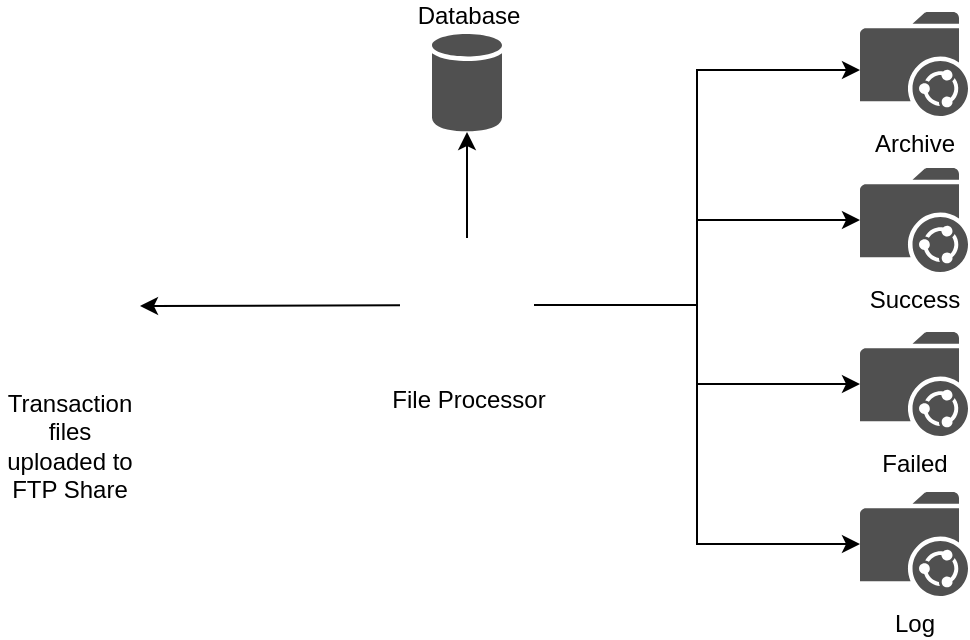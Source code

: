 <mxfile version="13.6.2" type="device"><diagram id="y9-9rA6wiaJ6Wq-xyyBf" name="Page-2"><mxGraphModel dx="868" dy="441" grid="1" gridSize="10" guides="1" tooltips="1" connect="1" arrows="1" fold="1" page="1" pageScale="1" pageWidth="850" pageHeight="1100" math="0" shadow="0"><root><mxCell id="COMJyhed_R-t3MISR6bb-0"/><mxCell id="COMJyhed_R-t3MISR6bb-1" parent="COMJyhed_R-t3MISR6bb-0"/><mxCell id="COMJyhed_R-t3MISR6bb-12" value="" style="edgeStyle=orthogonalEdgeStyle;rounded=0;orthogonalLoop=1;jettySize=auto;html=1;" edge="1" parent="COMJyhed_R-t3MISR6bb-1" source="COMJyhed_R-t3MISR6bb-5" target="COMJyhed_R-t3MISR6bb-8"><mxGeometry relative="1" as="geometry"/></mxCell><mxCell id="COMJyhed_R-t3MISR6bb-5" value="File Processor" style="shape=image;html=1;verticalAlign=top;verticalLabelPosition=bottom;labelBackgroundColor=#ffffff;imageAspect=0;aspect=fixed;image=https://cdn2.iconfinder.com/data/icons/ecqlipse2/FILE---BATCH.png" vertex="1" parent="COMJyhed_R-t3MISR6bb-1"><mxGeometry x="330" y="193" width="67" height="67" as="geometry"/></mxCell><mxCell id="COMJyhed_R-t3MISR6bb-6" value="Archive" style="pointerEvents=1;shadow=0;dashed=0;html=1;strokeColor=none;fillColor=#505050;labelPosition=center;verticalLabelPosition=bottom;verticalAlign=top;outlineConnect=0;align=center;shape=mxgraph.office.concepts.folder_shared;" vertex="1" parent="COMJyhed_R-t3MISR6bb-1"><mxGeometry x="560" y="80" width="54" height="52" as="geometry"/></mxCell><mxCell id="COMJyhed_R-t3MISR6bb-7" value="Transaction files uploaded to FTP Share" style="shape=image;html=1;verticalAlign=top;verticalLabelPosition=bottom;labelBackgroundColor=#ffffff;imageAspect=0;aspect=fixed;image=https://cdn2.iconfinder.com/data/icons/whcompare-servers-web-hosting/50/sftp-128.png;whiteSpace=wrap;" vertex="1" parent="COMJyhed_R-t3MISR6bb-1"><mxGeometry x="130" y="192" width="70" height="70" as="geometry"/></mxCell><mxCell id="COMJyhed_R-t3MISR6bb-8" value="Database" style="shadow=0;dashed=0;html=1;strokeColor=none;fillColor=#505050;labelPosition=center;verticalLabelPosition=top;verticalAlign=bottom;outlineConnect=0;align=center;shape=mxgraph.office.databases.database;" vertex="1" parent="COMJyhed_R-t3MISR6bb-1"><mxGeometry x="346" y="91" width="35" height="49" as="geometry"/></mxCell><mxCell id="COMJyhed_R-t3MISR6bb-9" value="Success" style="pointerEvents=1;shadow=0;dashed=0;html=1;strokeColor=none;fillColor=#505050;labelPosition=center;verticalLabelPosition=bottom;verticalAlign=top;outlineConnect=0;align=center;shape=mxgraph.office.concepts.folder_shared;" vertex="1" parent="COMJyhed_R-t3MISR6bb-1"><mxGeometry x="560" y="158" width="54" height="52" as="geometry"/></mxCell><mxCell id="COMJyhed_R-t3MISR6bb-10" value="Failed" style="pointerEvents=1;shadow=0;dashed=0;html=1;strokeColor=none;fillColor=#505050;labelPosition=center;verticalLabelPosition=bottom;verticalAlign=top;outlineConnect=0;align=center;shape=mxgraph.office.concepts.folder_shared;" vertex="1" parent="COMJyhed_R-t3MISR6bb-1"><mxGeometry x="560" y="240" width="54" height="52" as="geometry"/></mxCell><mxCell id="COMJyhed_R-t3MISR6bb-11" value="Log" style="pointerEvents=1;shadow=0;dashed=0;html=1;strokeColor=none;fillColor=#505050;labelPosition=center;verticalLabelPosition=bottom;verticalAlign=top;outlineConnect=0;align=center;shape=mxgraph.office.concepts.folder_shared;" vertex="1" parent="COMJyhed_R-t3MISR6bb-1"><mxGeometry x="560" y="320" width="54" height="52" as="geometry"/></mxCell><mxCell id="COMJyhed_R-t3MISR6bb-15" value="" style="endArrow=classic;html=1;entryX=1;entryY=0.5;entryDx=0;entryDy=0;" edge="1" parent="COMJyhed_R-t3MISR6bb-1" source="COMJyhed_R-t3MISR6bb-5" target="COMJyhed_R-t3MISR6bb-7"><mxGeometry width="50" height="50" relative="1" as="geometry"><mxPoint x="220" y="390" as="sourcePoint"/><mxPoint x="270" y="340" as="targetPoint"/></mxGeometry></mxCell><mxCell id="COMJyhed_R-t3MISR6bb-16" value="" style="endArrow=classic;html=1;entryX=0;entryY=0.558;entryDx=0;entryDy=0;entryPerimeter=0;exitX=1;exitY=0.5;exitDx=0;exitDy=0;rounded=0;edgeStyle=orthogonalEdgeStyle;" edge="1" parent="COMJyhed_R-t3MISR6bb-1" source="COMJyhed_R-t3MISR6bb-5" target="COMJyhed_R-t3MISR6bb-6"><mxGeometry width="50" height="50" relative="1" as="geometry"><mxPoint x="440" y="170" as="sourcePoint"/><mxPoint x="490" y="120" as="targetPoint"/></mxGeometry></mxCell><mxCell id="COMJyhed_R-t3MISR6bb-17" value="" style="endArrow=classic;html=1;exitX=1;exitY=0.5;exitDx=0;exitDy=0;rounded=0;edgeStyle=orthogonalEdgeStyle;" edge="1" parent="COMJyhed_R-t3MISR6bb-1" source="COMJyhed_R-t3MISR6bb-5" target="COMJyhed_R-t3MISR6bb-9"><mxGeometry width="50" height="50" relative="1" as="geometry"><mxPoint x="410" y="320" as="sourcePoint"/><mxPoint x="460" y="270" as="targetPoint"/></mxGeometry></mxCell><mxCell id="COMJyhed_R-t3MISR6bb-18" value="" style="endArrow=classic;html=1;exitX=1;exitY=0.5;exitDx=0;exitDy=0;rounded=0;edgeStyle=orthogonalEdgeStyle;" edge="1" parent="COMJyhed_R-t3MISR6bb-1" source="COMJyhed_R-t3MISR6bb-5" target="COMJyhed_R-t3MISR6bb-10"><mxGeometry width="50" height="50" relative="1" as="geometry"><mxPoint x="430" y="360" as="sourcePoint"/><mxPoint x="480" y="310" as="targetPoint"/></mxGeometry></mxCell><mxCell id="COMJyhed_R-t3MISR6bb-20" value="" style="endArrow=classic;html=1;exitX=1;exitY=0.5;exitDx=0;exitDy=0;rounded=0;edgeStyle=elbowEdgeStyle;" edge="1" parent="COMJyhed_R-t3MISR6bb-1" source="COMJyhed_R-t3MISR6bb-5" target="COMJyhed_R-t3MISR6bb-11"><mxGeometry width="50" height="50" relative="1" as="geometry"><mxPoint x="420" y="380" as="sourcePoint"/><mxPoint x="470" y="330" as="targetPoint"/></mxGeometry></mxCell></root></mxGraphModel></diagram></mxfile>